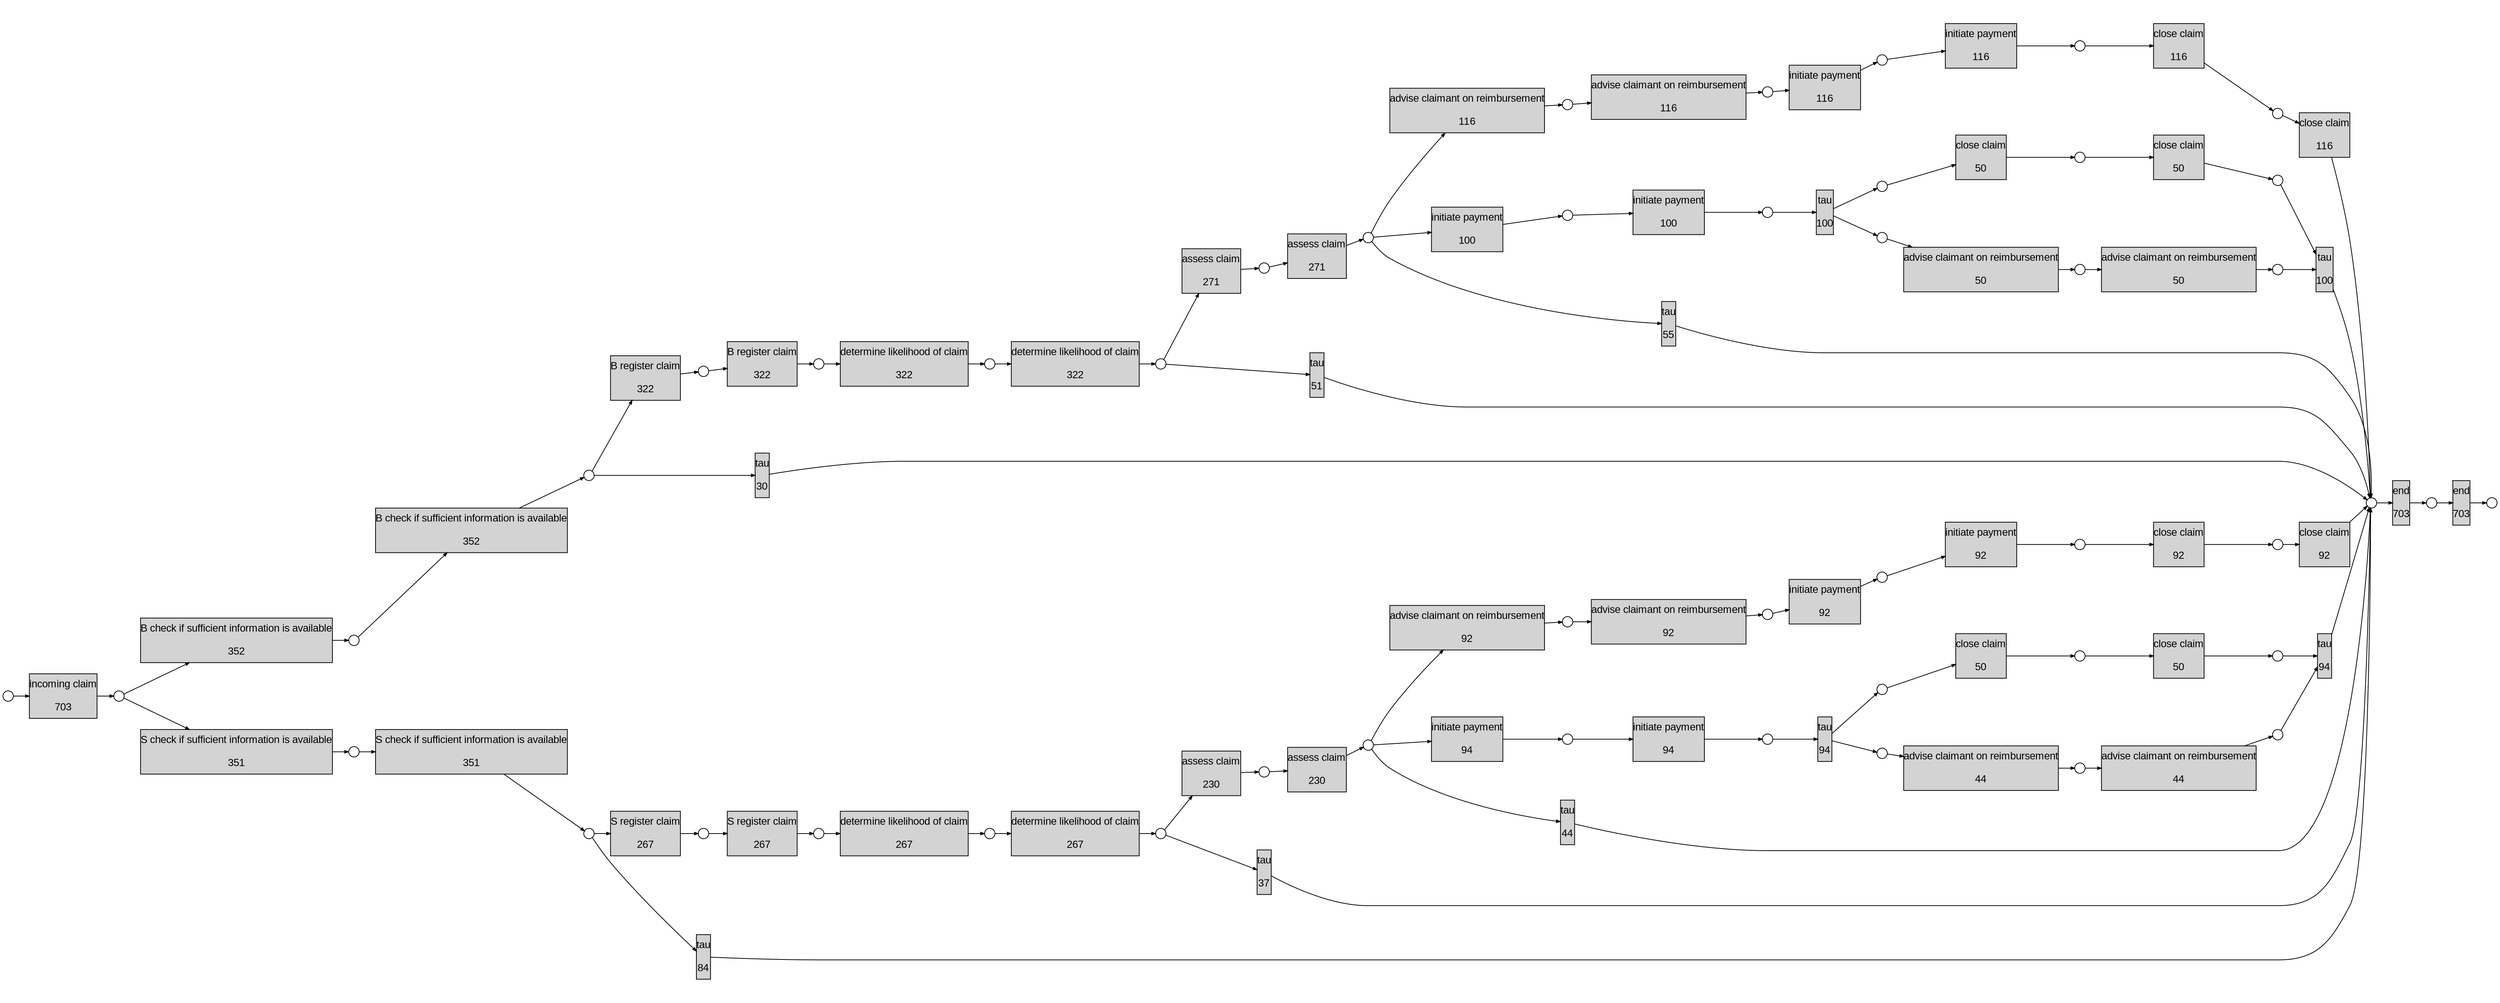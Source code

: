 digraph G { 
ranksep=".3"; fontsize="14"; remincross=true; margin="0.0,0.0"; fontname="Arial";rankdir="LR";
edge [arrowsize="0.5"];
node [height=".2",width=".2",fontname="Arial",fontsize="14"];
ratio=0.4;
id1 [shape="box",margin="0, 0.1",label="B check if sufficient information is available\n\n352",style="filled"];
id2 [shape="box",margin="0, 0.1",label="B check if sufficient information is available\n\n352",style="filled"];
id3 [shape="box",margin="0, 0.1",label="B register claim\n\n322",style="filled"];
id4 [shape="box",margin="0, 0.1",label="B register claim\n\n322",style="filled"];
id5 [shape="box",margin="0, 0.1",label="S check if sufficient information is available\n\n351",style="filled"];
id6 [shape="box",margin="0, 0.1",label="S check if sufficient information is available\n\n351",style="filled"];
id7 [shape="box",margin="0, 0.1",label="S register claim\n\n267",style="filled"];
id8 [shape="box",margin="0, 0.1",label="S register claim\n\n267",style="filled"];
id9 [shape="box",margin="0, 0.1",label="advise claimant on reimbursement\n\n116",style="filled"];
id10 [shape="box",margin="0, 0.1",label="advise claimant on reimbursement\n\n116",style="filled"];
id11 [shape="box",margin="0, 0.1",label="advise claimant on reimbursement\n\n44",style="filled"];
id12 [shape="box",margin="0, 0.1",label="advise claimant on reimbursement\n\n44",style="filled"];
id13 [shape="box",margin="0, 0.1",label="advise claimant on reimbursement\n\n92",style="filled"];
id14 [shape="box",margin="0, 0.1",label="advise claimant on reimbursement\n\n92",style="filled"];
id15 [shape="box",margin="0, 0.1",label="advise claimant on reimbursement\n\n50",style="filled"];
id16 [shape="box",margin="0, 0.1",label="advise claimant on reimbursement\n\n50",style="filled"];
id17 [shape="box",margin="0, 0.1",label="assess claim\n\n230",style="filled"];
id18 [shape="box",margin="0, 0.1",label="assess claim\n\n230",style="filled"];
id19 [shape="box",margin="0, 0.1",label="assess claim\n\n271",style="filled"];
id20 [shape="box",margin="0, 0.1",label="assess claim\n\n271",style="filled"];
id21 [shape="box",margin="0, 0.1",label="close claim\n\n116",style="filled"];
id22 [shape="box",margin="0, 0.1",label="close claim\n\n116",style="filled"];
id23 [shape="box",margin="0, 0.1",label="close claim\n\n50",style="filled"];
id24 [shape="box",margin="0, 0.1",label="close claim\n\n50",style="filled"];
id25 [shape="box",margin="0, 0.1",label="close claim\n\n92",style="filled"];
id26 [shape="box",margin="0, 0.1",label="close claim\n\n92",style="filled"];
id27 [shape="box",margin="0, 0.1",label="close claim\n\n50",style="filled"];
id28 [shape="box",margin="0, 0.1",label="close claim\n\n50",style="filled"];
id29 [shape="box",margin="0, 0.1",label="determine likelihood of claim\n\n267",style="filled"];
id30 [shape="box",margin="0, 0.1",label="determine likelihood of claim\n\n267",style="filled"];
id31 [shape="box",margin="0, 0.1",label="determine likelihood of claim\n\n322",style="filled"];
id32 [shape="box",margin="0, 0.1",label="determine likelihood of claim\n\n322",style="filled"];
id33 [shape="box",margin="0, 0.1",label="end\n\n703",style="filled"];
id34 [shape="box",margin="0, 0.1",label="end\n\n703",style="filled"];
id35 [shape="box",margin="0, 0.1",label="incoming claim\n\n703",style="filled"];
id36 [shape="box",margin="0, 0.1",label="initiate payment\n\n116",style="filled"];
id37 [shape="box",margin="0, 0.1",label="initiate payment\n\n116",style="filled"];
id38 [shape="box",margin="0, 0.1",label="initiate payment\n\n94",style="filled"];
id39 [shape="box",margin="0, 0.1",label="initiate payment\n\n94",style="filled"];
id40 [shape="box",margin="0, 0.1",label="initiate payment\n\n92",style="filled"];
id41 [shape="box",margin="0, 0.1",label="initiate payment\n\n92",style="filled"];
id42 [shape="box",margin="0, 0.1",label="initiate payment\n\n100",style="filled"];
id43 [shape="box",margin="0, 0.1",label="initiate payment\n\n100",style="filled"];
id44 [shape="box",margin="0, 0.1",label="tau\n\n84",style="filled"];
id45 [shape="box",margin="0, 0.1",label="tau\n\n37",style="filled"];
id46 [shape="box",margin="0, 0.1",label="tau\n\n44",style="filled"];
id47 [shape="box",margin="0, 0.1",label="tau\n\n94",style="filled"];
id48 [shape="box",margin="0, 0.1",label="tau\n\n94",style="filled"];
id49 [shape="box",margin="0, 0.1",label="tau\n\n30",style="filled"];
id50 [shape="box",margin="0, 0.1",label="tau\n\n51",style="filled"];
id51 [shape="box",margin="0, 0.1",label="tau\n\n55",style="filled"];
id52 [shape="box",margin="0, 0.1",label="tau\n\n100",style="filled"];
id53 [shape="box",margin="0, 0.1",label="tau\n\n100",style="filled"];
id54 [shape="circle",label=""];
id55 [shape="circle",label=""];
id56 [shape="circle",label=""];
id57 [shape="circle",label=""];
id58 [shape="circle",label=""];
id59 [shape="circle",label=""];
id60 [shape="circle",label=""];
id61 [shape="circle",label=""];
id62 [shape="circle",label=""];
id63 [shape="circle",label=""];
id64 [shape="circle",label=""];
id65 [shape="circle",label=""];
id66 [shape="circle",label=""];
id67 [shape="circle",label=""];
id68 [shape="circle",label=""];
id69 [shape="circle",label=""];
id70 [shape="circle",label=""];
id71 [shape="circle",label=""];
id72 [shape="circle",label=""];
id73 [shape="circle",label=""];
id74 [shape="circle",label=""];
id75 [shape="circle",label=""];
id76 [shape="circle",label=""];
id77 [shape="circle",label=""];
id78 [shape="circle",label=""];
id79 [shape="circle",label=""];
id80 [shape="circle",label=""];
id81 [shape="circle",label=""];
id82 [shape="circle",label=""];
id83 [shape="circle",label=""];
id84 [shape="circle",label=""];
id85 [shape="circle",label=""];
id86 [shape="circle",label=""];
id87 [shape="circle",label=""];
id88 [shape="circle",label=""];
id89 [shape="circle",label=""];
id90 [shape="circle",label=""];
id91 [shape="circle",label=""];
id92 [shape="circle",label=""];
id93 [shape="circle",label=""];
id94 [shape="circle",label=""];
id95 [shape="circle",label=""];
id96 [shape="circle",label=""];
id97 [shape="circle",label=""];
id98 [shape="circle",label=""];
id99 [shape="circle",label=""];
id100 [shape="circle",label=""];
id85 -> id19
id47 -> id68
id66 -> id47
id40 -> id78
id41 -> id77
id61 -> id45
id37 -> id55
id3 -> id84
id8 -> id59
id20 -> id88
id88 -> id42
id53 -> id71
id62 -> id30
id38 -> id67
id81 -> id2
id15 -> id97
id29 -> id62
id87 -> id32
id22 -> id71
id5 -> id86
id30 -> id61
id2 -> id80
id94 -> id28
id13 -> id76
id26 -> id71
id16 -> id96
id36 -> id56
id64 -> id46
id78 -> id41
id52 -> id95
id86 -> id6
id17 -> id65
id46 -> id71
id19 -> id89
id63 -> id5
id33 -> id58
id76 -> id14
id4 -> id83
id63 -> id1
id55 -> id21
id7 -> id60
id27 -> id94
id65 -> id18
id56 -> id37
id69 -> id48
id74 -> id12
id44 -> id71
id82 -> id7
id52 -> id92
id48 -> id71
id57 -> id22
id96 -> id53
id64 -> id13
id67 -> id39
id21 -> id57
id80 -> id3
id79 -> id26
id60 -> id8
id49 -> id71
id71 -> id33
id9 -> id54
id10 -> id98
id77 -> id25
id43 -> id90
id90 -> id52
id42 -> id91
id97 -> id16
id23 -> id70
id82 -> id44
id98 -> id36
id35 -> id63
id99 -> id35
id24 -> id69
id18 -> id64
id61 -> id17
id92 -> id27
id93 -> id53
id85 -> id50
id47 -> id72
id68 -> id23
id50 -> id71
id95 -> id15
id59 -> id29
id25 -> id79
id89 -> id20
id39 -> id66
id91 -> id43
id32 -> id85
id84 -> id4
id88 -> id51
id34 -> id100
id31 -> id87
id80 -> id49
id11 -> id74
id6 -> id82
id54 -> id10
id72 -> id11
id83 -> id31
id70 -> id24
id58 -> id34
id51 -> id71
id88 -> id9
id12 -> id73
id45 -> id71
id75 -> id40
id14 -> id75
id1 -> id81
id73 -> id48
id28 -> id93
id64 -> id38
}
